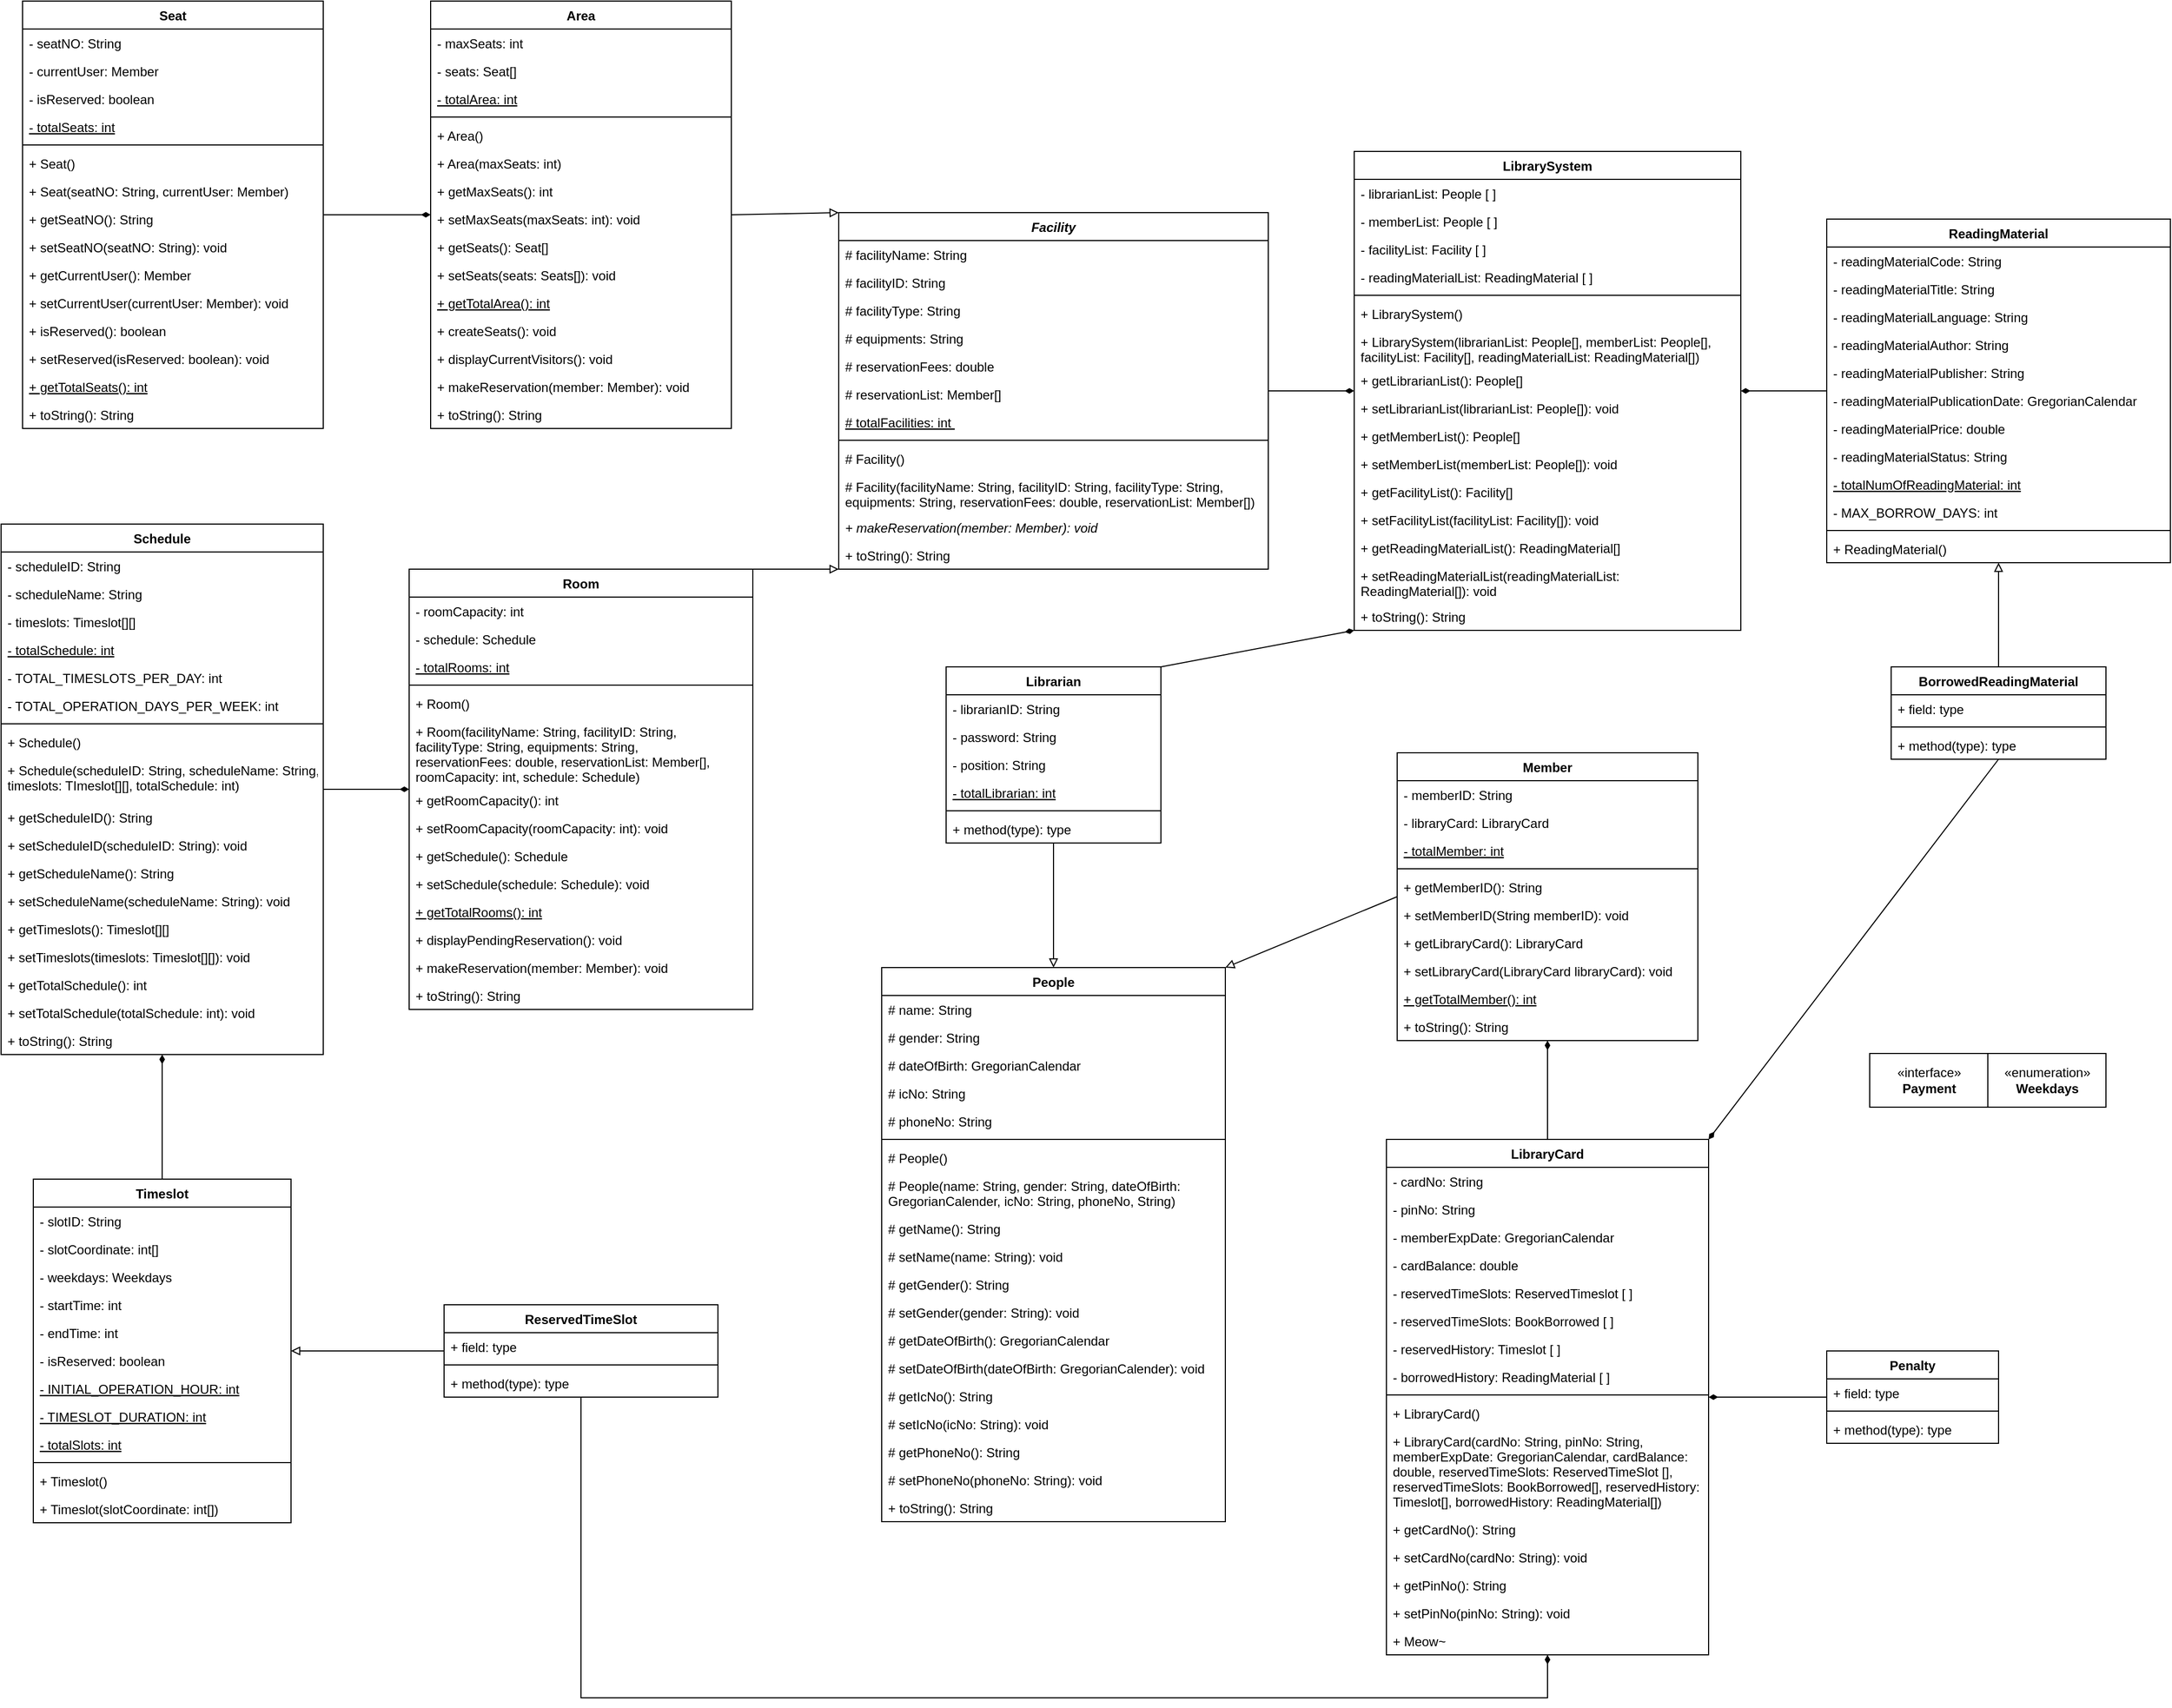 <mxfile>
    <diagram id="t1RMNpE7sBDYEoGGCQ6b" name="Page-1">
        <mxGraphModel dx="1584" dy="1537" grid="1" gridSize="10" guides="1" tooltips="1" connect="1" arrows="1" fold="1" page="1" pageScale="1" pageWidth="850" pageHeight="1100" math="0" shadow="0">
            <root>
                <mxCell id="0"/>
                <mxCell id="1" parent="0"/>
                <mxCell id="2" style="edgeStyle=none;rounded=0;orthogonalLoop=1;jettySize=auto;html=1;endArrow=block;endFill=0;exitX=1;exitY=0;exitDx=0;exitDy=0;entryX=0;entryY=1;entryDx=0;entryDy=0;" parent="1" source="3" target="35" edge="1">
                    <mxGeometry relative="1" as="geometry">
                        <mxPoint x="220" y="260" as="targetPoint"/>
                    </mxGeometry>
                </mxCell>
                <mxCell id="3" value="Room" style="swimlane;fontStyle=1;align=center;verticalAlign=top;childLayout=stackLayout;horizontal=1;startSize=26;horizontalStack=0;resizeParent=1;resizeParentMax=0;resizeLast=0;collapsible=1;marginBottom=0;" parent="1" vertex="1">
                    <mxGeometry x="-440" y="189" width="320" height="410" as="geometry">
                        <mxRectangle x="-440" y="189" width="70" height="26" as="alternateBounds"/>
                    </mxGeometry>
                </mxCell>
                <mxCell id="4" value="- roomCapacity: int" style="text;strokeColor=none;fillColor=none;align=left;verticalAlign=top;spacingLeft=4;spacingRight=4;overflow=hidden;rotatable=0;points=[[0,0.5],[1,0.5]];portConstraint=eastwest;" parent="3" vertex="1">
                    <mxGeometry y="26" width="320" height="26" as="geometry"/>
                </mxCell>
                <mxCell id="5" value="- schedule: Schedule" style="text;strokeColor=none;fillColor=none;align=left;verticalAlign=top;spacingLeft=4;spacingRight=4;overflow=hidden;rotatable=0;points=[[0,0.5],[1,0.5]];portConstraint=eastwest;" parent="3" vertex="1">
                    <mxGeometry y="52" width="320" height="26" as="geometry"/>
                </mxCell>
                <mxCell id="6" value="- totalRooms: int " style="text;strokeColor=none;fillColor=none;align=left;verticalAlign=top;spacingLeft=4;spacingRight=4;overflow=hidden;rotatable=0;points=[[0,0.5],[1,0.5]];portConstraint=eastwest;fontStyle=4" parent="3" vertex="1">
                    <mxGeometry y="78" width="320" height="26" as="geometry"/>
                </mxCell>
                <mxCell id="7" value="" style="line;strokeWidth=1;fillColor=none;align=left;verticalAlign=middle;spacingTop=-1;spacingLeft=3;spacingRight=3;rotatable=0;labelPosition=right;points=[];portConstraint=eastwest;" parent="3" vertex="1">
                    <mxGeometry y="104" width="320" height="8" as="geometry"/>
                </mxCell>
                <mxCell id="8" value="+ Room()" style="text;strokeColor=none;fillColor=none;align=left;verticalAlign=top;spacingLeft=4;spacingRight=4;overflow=hidden;rotatable=0;points=[[0,0.5],[1,0.5]];portConstraint=eastwest;" parent="3" vertex="1">
                    <mxGeometry y="112" width="320" height="26" as="geometry"/>
                </mxCell>
                <mxCell id="9" value="+ Room(facilityName: String, facilityID: String,&#10;facilityType: String, equipments: String,&#10;reservationFees: double, reservationList: Member[],&#10;roomCapacity: int, schedule: Schedule)" style="text;strokeColor=none;fillColor=none;align=left;verticalAlign=top;spacingLeft=4;spacingRight=4;overflow=hidden;rotatable=0;points=[[0,0.5],[1,0.5]];portConstraint=eastwest;" parent="3" vertex="1">
                    <mxGeometry y="138" width="320" height="64" as="geometry"/>
                </mxCell>
                <mxCell id="10" value="+ getRoomCapacity(): int" style="text;strokeColor=none;fillColor=none;align=left;verticalAlign=top;spacingLeft=4;spacingRight=4;overflow=hidden;rotatable=0;points=[[0,0.5],[1,0.5]];portConstraint=eastwest;" parent="3" vertex="1">
                    <mxGeometry y="202" width="320" height="26" as="geometry"/>
                </mxCell>
                <mxCell id="11" value="+ setRoomCapacity(roomCapacity: int): void" style="text;strokeColor=none;fillColor=none;align=left;verticalAlign=top;spacingLeft=4;spacingRight=4;overflow=hidden;rotatable=0;points=[[0,0.5],[1,0.5]];portConstraint=eastwest;" parent="3" vertex="1">
                    <mxGeometry y="228" width="320" height="26" as="geometry"/>
                </mxCell>
                <mxCell id="12" value="+ getSchedule(): Schedule" style="text;strokeColor=none;fillColor=none;align=left;verticalAlign=top;spacingLeft=4;spacingRight=4;overflow=hidden;rotatable=0;points=[[0,0.5],[1,0.5]];portConstraint=eastwest;" parent="3" vertex="1">
                    <mxGeometry y="254" width="320" height="26" as="geometry"/>
                </mxCell>
                <mxCell id="13" value="+ setSchedule(schedule: Schedule): void" style="text;strokeColor=none;fillColor=none;align=left;verticalAlign=top;spacingLeft=4;spacingRight=4;overflow=hidden;rotatable=0;points=[[0,0.5],[1,0.5]];portConstraint=eastwest;" parent="3" vertex="1">
                    <mxGeometry y="280" width="320" height="26" as="geometry"/>
                </mxCell>
                <mxCell id="14" value="+ getTotalRooms(): int" style="text;strokeColor=none;fillColor=none;align=left;verticalAlign=top;spacingLeft=4;spacingRight=4;overflow=hidden;rotatable=0;points=[[0,0.5],[1,0.5]];portConstraint=eastwest;fontStyle=4" parent="3" vertex="1">
                    <mxGeometry y="306" width="320" height="26" as="geometry"/>
                </mxCell>
                <mxCell id="15" value="+ displayPendingReservation(): void" style="text;strokeColor=none;fillColor=none;align=left;verticalAlign=top;spacingLeft=4;spacingRight=4;overflow=hidden;rotatable=0;points=[[0,0.5],[1,0.5]];portConstraint=eastwest;fontStyle=0" parent="3" vertex="1">
                    <mxGeometry y="332" width="320" height="26" as="geometry"/>
                </mxCell>
                <mxCell id="16" value="+ makeReservation(member: Member): void" style="text;strokeColor=none;fillColor=none;align=left;verticalAlign=top;spacingLeft=4;spacingRight=4;overflow=hidden;rotatable=0;points=[[0,0.5],[1,0.5]];portConstraint=eastwest;fontStyle=0" parent="3" vertex="1">
                    <mxGeometry y="358" width="320" height="26" as="geometry"/>
                </mxCell>
                <mxCell id="17" value="+ toString(): String" style="text;strokeColor=none;fillColor=none;align=left;verticalAlign=top;spacingLeft=4;spacingRight=4;overflow=hidden;rotatable=0;points=[[0,0.5],[1,0.5]];portConstraint=eastwest;" parent="3" vertex="1">
                    <mxGeometry y="384" width="320" height="26" as="geometry"/>
                </mxCell>
                <mxCell id="18" style="edgeStyle=none;rounded=0;orthogonalLoop=1;jettySize=auto;html=1;entryX=0;entryY=0;entryDx=0;entryDy=0;endArrow=block;endFill=0;exitX=1;exitY=0.5;exitDx=0;exitDy=0;" parent="1" source="19" target="35" edge="1">
                    <mxGeometry relative="1" as="geometry">
                        <mxPoint x="-290" y="-304" as="sourcePoint"/>
                    </mxGeometry>
                </mxCell>
                <mxCell id="19" value="Area" style="swimlane;fontStyle=1;align=center;verticalAlign=top;childLayout=stackLayout;horizontal=1;startSize=26;horizontalStack=0;resizeParent=1;resizeParentMax=0;resizeLast=0;collapsible=1;marginBottom=0;" parent="1" vertex="1">
                    <mxGeometry x="-420" y="-340" width="280" height="398" as="geometry">
                        <mxRectangle x="-400" y="-330" width="60" height="26" as="alternateBounds"/>
                    </mxGeometry>
                </mxCell>
                <mxCell id="20" value="- maxSeats: int" style="text;strokeColor=none;fillColor=none;align=left;verticalAlign=top;spacingLeft=4;spacingRight=4;overflow=hidden;rotatable=0;points=[[0,0.5],[1,0.5]];portConstraint=eastwest;" parent="19" vertex="1">
                    <mxGeometry y="26" width="280" height="26" as="geometry"/>
                </mxCell>
                <mxCell id="21" value="- seats: Seat[]" style="text;strokeColor=none;fillColor=none;align=left;verticalAlign=top;spacingLeft=4;spacingRight=4;overflow=hidden;rotatable=0;points=[[0,0.5],[1,0.5]];portConstraint=eastwest;" parent="19" vertex="1">
                    <mxGeometry y="52" width="280" height="26" as="geometry"/>
                </mxCell>
                <mxCell id="22" value="- totalArea: int" style="text;strokeColor=none;fillColor=none;align=left;verticalAlign=top;spacingLeft=4;spacingRight=4;overflow=hidden;rotatable=0;points=[[0,0.5],[1,0.5]];portConstraint=eastwest;fontStyle=4" parent="19" vertex="1">
                    <mxGeometry y="78" width="280" height="26" as="geometry"/>
                </mxCell>
                <mxCell id="23" value="" style="line;strokeWidth=1;fillColor=none;align=left;verticalAlign=middle;spacingTop=-1;spacingLeft=3;spacingRight=3;rotatable=0;labelPosition=right;points=[];portConstraint=eastwest;" parent="19" vertex="1">
                    <mxGeometry y="104" width="280" height="8" as="geometry"/>
                </mxCell>
                <mxCell id="24" value="+ Area()" style="text;strokeColor=none;fillColor=none;align=left;verticalAlign=top;spacingLeft=4;spacingRight=4;overflow=hidden;rotatable=0;points=[[0,0.5],[1,0.5]];portConstraint=eastwest;" parent="19" vertex="1">
                    <mxGeometry y="112" width="280" height="26" as="geometry"/>
                </mxCell>
                <mxCell id="25" value="+ Area(maxSeats: int)" style="text;strokeColor=none;fillColor=none;align=left;verticalAlign=top;spacingLeft=4;spacingRight=4;overflow=hidden;rotatable=0;points=[[0,0.5],[1,0.5]];portConstraint=eastwest;" parent="19" vertex="1">
                    <mxGeometry y="138" width="280" height="26" as="geometry"/>
                </mxCell>
                <mxCell id="26" value="+ getMaxSeats(): int" style="text;strokeColor=none;fillColor=none;align=left;verticalAlign=top;spacingLeft=4;spacingRight=4;overflow=hidden;rotatable=0;points=[[0,0.5],[1,0.5]];portConstraint=eastwest;" parent="19" vertex="1">
                    <mxGeometry y="164" width="280" height="26" as="geometry"/>
                </mxCell>
                <mxCell id="27" value="+ setMaxSeats(maxSeats: int): void" style="text;strokeColor=none;fillColor=none;align=left;verticalAlign=top;spacingLeft=4;spacingRight=4;overflow=hidden;rotatable=0;points=[[0,0.5],[1,0.5]];portConstraint=eastwest;" parent="19" vertex="1">
                    <mxGeometry y="190" width="280" height="26" as="geometry"/>
                </mxCell>
                <mxCell id="28" value="+ getSeats(): Seat[]" style="text;strokeColor=none;fillColor=none;align=left;verticalAlign=top;spacingLeft=4;spacingRight=4;overflow=hidden;rotatable=0;points=[[0,0.5],[1,0.5]];portConstraint=eastwest;" parent="19" vertex="1">
                    <mxGeometry y="216" width="280" height="26" as="geometry"/>
                </mxCell>
                <mxCell id="29" value="+ setSeats(seats: Seats[]): void" style="text;strokeColor=none;fillColor=none;align=left;verticalAlign=top;spacingLeft=4;spacingRight=4;overflow=hidden;rotatable=0;points=[[0,0.5],[1,0.5]];portConstraint=eastwest;" parent="19" vertex="1">
                    <mxGeometry y="242" width="280" height="26" as="geometry"/>
                </mxCell>
                <mxCell id="30" value="+ getTotalArea(): int" style="text;strokeColor=none;fillColor=none;align=left;verticalAlign=top;spacingLeft=4;spacingRight=4;overflow=hidden;rotatable=0;points=[[0,0.5],[1,0.5]];portConstraint=eastwest;fontStyle=4" parent="19" vertex="1">
                    <mxGeometry y="268" width="280" height="26" as="geometry"/>
                </mxCell>
                <mxCell id="31" value="+ createSeats(): void" style="text;strokeColor=none;fillColor=none;align=left;verticalAlign=top;spacingLeft=4;spacingRight=4;overflow=hidden;rotatable=0;points=[[0,0.5],[1,0.5]];portConstraint=eastwest;" parent="19" vertex="1">
                    <mxGeometry y="294" width="280" height="26" as="geometry"/>
                </mxCell>
                <mxCell id="32" value="+ displayCurrentVisitors(): void" style="text;strokeColor=none;fillColor=none;align=left;verticalAlign=top;spacingLeft=4;spacingRight=4;overflow=hidden;rotatable=0;points=[[0,0.5],[1,0.5]];portConstraint=eastwest;" parent="19" vertex="1">
                    <mxGeometry y="320" width="280" height="26" as="geometry"/>
                </mxCell>
                <mxCell id="33" value="+ makeReservation(member: Member): void" style="text;strokeColor=none;fillColor=none;align=left;verticalAlign=top;spacingLeft=4;spacingRight=4;overflow=hidden;rotatable=0;points=[[0,0.5],[1,0.5]];portConstraint=eastwest;fontStyle=0" parent="19" vertex="1">
                    <mxGeometry y="346" width="280" height="26" as="geometry"/>
                </mxCell>
                <mxCell id="34" value="+ toString(): String" style="text;strokeColor=none;fillColor=none;align=left;verticalAlign=top;spacingLeft=4;spacingRight=4;overflow=hidden;rotatable=0;points=[[0,0.5],[1,0.5]];portConstraint=eastwest;" parent="19" vertex="1">
                    <mxGeometry y="372" width="280" height="26" as="geometry"/>
                </mxCell>
                <mxCell id="35" value="Facility" style="swimlane;fontStyle=3;align=center;verticalAlign=top;childLayout=stackLayout;horizontal=1;startSize=26;horizontalStack=0;resizeParent=1;resizeParentMax=0;resizeLast=0;collapsible=1;marginBottom=0;" parent="1" vertex="1">
                    <mxGeometry x="-40" y="-143" width="400" height="332" as="geometry">
                        <mxRectangle x="-40" y="-143" width="70" height="26" as="alternateBounds"/>
                    </mxGeometry>
                </mxCell>
                <mxCell id="36" value="# facilityName: String" style="text;strokeColor=none;fillColor=none;align=left;verticalAlign=top;spacingLeft=4;spacingRight=4;overflow=hidden;rotatable=0;points=[[0,0.5],[1,0.5]];portConstraint=eastwest;" parent="35" vertex="1">
                    <mxGeometry y="26" width="400" height="26" as="geometry"/>
                </mxCell>
                <mxCell id="37" value="# facilityID: String" style="text;strokeColor=none;fillColor=none;align=left;verticalAlign=top;spacingLeft=4;spacingRight=4;overflow=hidden;rotatable=0;points=[[0,0.5],[1,0.5]];portConstraint=eastwest;" parent="35" vertex="1">
                    <mxGeometry y="52" width="400" height="26" as="geometry"/>
                </mxCell>
                <mxCell id="38" value="# facilityType: String" style="text;strokeColor=none;fillColor=none;align=left;verticalAlign=top;spacingLeft=4;spacingRight=4;overflow=hidden;rotatable=0;points=[[0,0.5],[1,0.5]];portConstraint=eastwest;" parent="35" vertex="1">
                    <mxGeometry y="78" width="400" height="26" as="geometry"/>
                </mxCell>
                <mxCell id="39" value="# equipments: String" style="text;strokeColor=none;fillColor=none;align=left;verticalAlign=top;spacingLeft=4;spacingRight=4;overflow=hidden;rotatable=0;points=[[0,0.5],[1,0.5]];portConstraint=eastwest;" parent="35" vertex="1">
                    <mxGeometry y="104" width="400" height="26" as="geometry"/>
                </mxCell>
                <mxCell id="40" value="# reservationFees: double" style="text;strokeColor=none;fillColor=none;align=left;verticalAlign=top;spacingLeft=4;spacingRight=4;overflow=hidden;rotatable=0;points=[[0,0.5],[1,0.5]];portConstraint=eastwest;" parent="35" vertex="1">
                    <mxGeometry y="130" width="400" height="26" as="geometry"/>
                </mxCell>
                <mxCell id="41" value="# reservationList: Member[]" style="text;strokeColor=none;fillColor=none;align=left;verticalAlign=top;spacingLeft=4;spacingRight=4;overflow=hidden;rotatable=0;points=[[0,0.5],[1,0.5]];portConstraint=eastwest;" parent="35" vertex="1">
                    <mxGeometry y="156" width="400" height="26" as="geometry"/>
                </mxCell>
                <mxCell id="42" value="# totalFacilities: int " style="text;strokeColor=none;fillColor=none;align=left;verticalAlign=top;spacingLeft=4;spacingRight=4;overflow=hidden;rotatable=0;points=[[0,0.5],[1,0.5]];portConstraint=eastwest;fontStyle=4" parent="35" vertex="1">
                    <mxGeometry y="182" width="400" height="26" as="geometry"/>
                </mxCell>
                <mxCell id="43" value="" style="line;strokeWidth=1;fillColor=none;align=left;verticalAlign=middle;spacingTop=-1;spacingLeft=3;spacingRight=3;rotatable=0;labelPosition=right;points=[];portConstraint=eastwest;" parent="35" vertex="1">
                    <mxGeometry y="208" width="400" height="8" as="geometry"/>
                </mxCell>
                <mxCell id="44" value="# Facility()" style="text;strokeColor=none;fillColor=none;align=left;verticalAlign=top;spacingLeft=4;spacingRight=4;overflow=hidden;rotatable=0;points=[[0,0.5],[1,0.5]];portConstraint=eastwest;" parent="35" vertex="1">
                    <mxGeometry y="216" width="400" height="26" as="geometry"/>
                </mxCell>
                <mxCell id="45" value="# Facility(facilityName: String, facilityID: String, facilityType: String,&#10;equipments: String, reservationFees: double, reservationList: Member[])" style="text;strokeColor=none;fillColor=none;align=left;verticalAlign=top;spacingLeft=4;spacingRight=4;overflow=hidden;rotatable=0;points=[[0,0.5],[1,0.5]];portConstraint=eastwest;" parent="35" vertex="1">
                    <mxGeometry y="242" width="400" height="38" as="geometry"/>
                </mxCell>
                <mxCell id="46" value="+ makeReservation(member: Member): void" style="text;strokeColor=none;fillColor=none;align=left;verticalAlign=top;spacingLeft=4;spacingRight=4;overflow=hidden;rotatable=0;points=[[0,0.5],[1,0.5]];portConstraint=eastwest;fontStyle=2" parent="35" vertex="1">
                    <mxGeometry y="280" width="400" height="26" as="geometry"/>
                </mxCell>
                <mxCell id="47" value="+ toString(): String" style="text;strokeColor=none;fillColor=none;align=left;verticalAlign=top;spacingLeft=4;spacingRight=4;overflow=hidden;rotatable=0;points=[[0,0.5],[1,0.5]];portConstraint=eastwest;" parent="35" vertex="1">
                    <mxGeometry y="306" width="400" height="26" as="geometry"/>
                </mxCell>
                <mxCell id="48" value="LibrarySystem" style="swimlane;fontStyle=1;align=center;verticalAlign=top;childLayout=stackLayout;horizontal=1;startSize=26;horizontalStack=0;resizeParent=1;resizeParentMax=0;resizeLast=0;collapsible=1;marginBottom=0;" parent="1" vertex="1">
                    <mxGeometry x="440" y="-200" width="360" height="446" as="geometry">
                        <mxRectangle x="440" y="-200" width="120" height="26" as="alternateBounds"/>
                    </mxGeometry>
                </mxCell>
                <mxCell id="49" value="- librarianList: People [ ]" style="text;strokeColor=none;fillColor=none;align=left;verticalAlign=top;spacingLeft=4;spacingRight=4;overflow=hidden;rotatable=0;points=[[0,0.5],[1,0.5]];portConstraint=eastwest;" parent="48" vertex="1">
                    <mxGeometry y="26" width="360" height="26" as="geometry"/>
                </mxCell>
                <mxCell id="50" value="- memberList: People [ ]" style="text;strokeColor=none;fillColor=none;align=left;verticalAlign=top;spacingLeft=4;spacingRight=4;overflow=hidden;rotatable=0;points=[[0,0.5],[1,0.5]];portConstraint=eastwest;" parent="48" vertex="1">
                    <mxGeometry y="52" width="360" height="26" as="geometry"/>
                </mxCell>
                <mxCell id="51" value="- facilityList: Facility [ ]" style="text;strokeColor=none;fillColor=none;align=left;verticalAlign=top;spacingLeft=4;spacingRight=4;overflow=hidden;rotatable=0;points=[[0,0.5],[1,0.5]];portConstraint=eastwest;" parent="48" vertex="1">
                    <mxGeometry y="78" width="360" height="26" as="geometry"/>
                </mxCell>
                <mxCell id="52" value="- readingMaterialList: ReadingMaterial [ ]" style="text;strokeColor=none;fillColor=none;align=left;verticalAlign=top;spacingLeft=4;spacingRight=4;overflow=hidden;rotatable=0;points=[[0,0.5],[1,0.5]];portConstraint=eastwest;" parent="48" vertex="1">
                    <mxGeometry y="104" width="360" height="26" as="geometry"/>
                </mxCell>
                <mxCell id="53" value="" style="line;strokeWidth=1;fillColor=none;align=left;verticalAlign=middle;spacingTop=-1;spacingLeft=3;spacingRight=3;rotatable=0;labelPosition=right;points=[];portConstraint=eastwest;" parent="48" vertex="1">
                    <mxGeometry y="130" width="360" height="8" as="geometry"/>
                </mxCell>
                <mxCell id="54" value="+ LibrarySystem()" style="text;strokeColor=none;fillColor=none;align=left;verticalAlign=top;spacingLeft=4;spacingRight=4;overflow=hidden;rotatable=0;points=[[0,0.5],[1,0.5]];portConstraint=eastwest;" parent="48" vertex="1">
                    <mxGeometry y="138" width="360" height="26" as="geometry"/>
                </mxCell>
                <mxCell id="55" value="+ LibrarySystem(librarianList: People[], memberList: People[],&#10;facilityList: Facility[], readingMaterialList: ReadingMaterial[])" style="text;strokeColor=none;fillColor=none;align=left;verticalAlign=top;spacingLeft=4;spacingRight=4;overflow=hidden;rotatable=0;points=[[0,0.5],[1,0.5]];portConstraint=eastwest;" parent="48" vertex="1">
                    <mxGeometry y="164" width="360" height="36" as="geometry"/>
                </mxCell>
                <mxCell id="56" value="+ getLibrarianList(): People[]" style="text;strokeColor=none;fillColor=none;align=left;verticalAlign=top;spacingLeft=4;spacingRight=4;overflow=hidden;rotatable=0;points=[[0,0.5],[1,0.5]];portConstraint=eastwest;" parent="48" vertex="1">
                    <mxGeometry y="200" width="360" height="26" as="geometry"/>
                </mxCell>
                <mxCell id="57" value="+ setLibrarianList(librarianList: People[]): void" style="text;strokeColor=none;fillColor=none;align=left;verticalAlign=top;spacingLeft=4;spacingRight=4;overflow=hidden;rotatable=0;points=[[0,0.5],[1,0.5]];portConstraint=eastwest;" parent="48" vertex="1">
                    <mxGeometry y="226" width="360" height="26" as="geometry"/>
                </mxCell>
                <mxCell id="58" value="+ getMemberList(): People[]" style="text;strokeColor=none;fillColor=none;align=left;verticalAlign=top;spacingLeft=4;spacingRight=4;overflow=hidden;rotatable=0;points=[[0,0.5],[1,0.5]];portConstraint=eastwest;" parent="48" vertex="1">
                    <mxGeometry y="252" width="360" height="26" as="geometry"/>
                </mxCell>
                <mxCell id="59" value="+ setMemberList(memberList: People[]): void" style="text;strokeColor=none;fillColor=none;align=left;verticalAlign=top;spacingLeft=4;spacingRight=4;overflow=hidden;rotatable=0;points=[[0,0.5],[1,0.5]];portConstraint=eastwest;" parent="48" vertex="1">
                    <mxGeometry y="278" width="360" height="26" as="geometry"/>
                </mxCell>
                <mxCell id="60" value="+ getFacilityList(): Facility[]" style="text;strokeColor=none;fillColor=none;align=left;verticalAlign=top;spacingLeft=4;spacingRight=4;overflow=hidden;rotatable=0;points=[[0,0.5],[1,0.5]];portConstraint=eastwest;" parent="48" vertex="1">
                    <mxGeometry y="304" width="360" height="26" as="geometry"/>
                </mxCell>
                <mxCell id="61" value="+ setFacilityList(facilityList: Facility[]): void" style="text;strokeColor=none;fillColor=none;align=left;verticalAlign=top;spacingLeft=4;spacingRight=4;overflow=hidden;rotatable=0;points=[[0,0.5],[1,0.5]];portConstraint=eastwest;" parent="48" vertex="1">
                    <mxGeometry y="330" width="360" height="26" as="geometry"/>
                </mxCell>
                <mxCell id="62" value="+ getReadingMaterialList(): ReadingMaterial[]" style="text;strokeColor=none;fillColor=none;align=left;verticalAlign=top;spacingLeft=4;spacingRight=4;overflow=hidden;rotatable=0;points=[[0,0.5],[1,0.5]];portConstraint=eastwest;" parent="48" vertex="1">
                    <mxGeometry y="356" width="360" height="26" as="geometry"/>
                </mxCell>
                <mxCell id="63" value="+ setReadingMaterialList(readingMaterialList: &#10;ReadingMaterial[]): void" style="text;strokeColor=none;fillColor=none;align=left;verticalAlign=top;spacingLeft=4;spacingRight=4;overflow=hidden;rotatable=0;points=[[0,0.5],[1,0.5]];portConstraint=eastwest;" parent="48" vertex="1">
                    <mxGeometry y="382" width="360" height="38" as="geometry"/>
                </mxCell>
                <mxCell id="64" value="+ toString(): String" style="text;strokeColor=none;fillColor=none;align=left;verticalAlign=top;spacingLeft=4;spacingRight=4;overflow=hidden;rotatable=0;points=[[0,0.5],[1,0.5]];portConstraint=eastwest;" parent="48" vertex="1">
                    <mxGeometry y="420" width="360" height="26" as="geometry"/>
                </mxCell>
                <mxCell id="65" style="edgeStyle=none;rounded=0;orthogonalLoop=1;jettySize=auto;html=1;startArrow=none;startFill=0;endArrow=diamondThin;endFill=1;exitX=1;exitY=0;exitDx=0;exitDy=0;entryX=0;entryY=1;entryDx=0;entryDy=0;" parent="1" source="86" target="48" edge="1">
                    <mxGeometry relative="1" as="geometry">
                        <mxPoint x="620" y="280" as="sourcePoint"/>
                        <mxPoint x="430" y="270" as="targetPoint"/>
                    </mxGeometry>
                </mxCell>
                <mxCell id="86" value="Librarian" style="swimlane;fontStyle=1;align=center;verticalAlign=top;childLayout=stackLayout;horizontal=1;startSize=26;horizontalStack=0;resizeParent=1;resizeParentMax=0;resizeLast=0;collapsible=1;marginBottom=0;" parent="1" vertex="1">
                    <mxGeometry x="60" y="280" width="200" height="164" as="geometry">
                        <mxRectangle x="510" y="280" width="80" height="26" as="alternateBounds"/>
                    </mxGeometry>
                </mxCell>
                <mxCell id="87" value="- librarianID: String" style="text;strokeColor=none;fillColor=none;align=left;verticalAlign=top;spacingLeft=4;spacingRight=4;overflow=hidden;rotatable=0;points=[[0,0.5],[1,0.5]];portConstraint=eastwest;" parent="86" vertex="1">
                    <mxGeometry y="26" width="200" height="26" as="geometry"/>
                </mxCell>
                <mxCell id="88" value="- password: String" style="text;strokeColor=none;fillColor=none;align=left;verticalAlign=top;spacingLeft=4;spacingRight=4;overflow=hidden;rotatable=0;points=[[0,0.5],[1,0.5]];portConstraint=eastwest;" parent="86" vertex="1">
                    <mxGeometry y="52" width="200" height="26" as="geometry"/>
                </mxCell>
                <mxCell id="89" value="- position: String" style="text;strokeColor=none;fillColor=none;align=left;verticalAlign=top;spacingLeft=4;spacingRight=4;overflow=hidden;rotatable=0;points=[[0,0.5],[1,0.5]];portConstraint=eastwest;" parent="86" vertex="1">
                    <mxGeometry y="78" width="200" height="26" as="geometry"/>
                </mxCell>
                <mxCell id="90" value="- totalLibrarian: int" style="text;strokeColor=none;fillColor=none;align=left;verticalAlign=top;spacingLeft=4;spacingRight=4;overflow=hidden;rotatable=0;points=[[0,0.5],[1,0.5]];portConstraint=eastwest;fontStyle=4" parent="86" vertex="1">
                    <mxGeometry y="104" width="200" height="26" as="geometry"/>
                </mxCell>
                <mxCell id="91" value="" style="line;strokeWidth=1;fillColor=none;align=left;verticalAlign=middle;spacingTop=-1;spacingLeft=3;spacingRight=3;rotatable=0;labelPosition=right;points=[];portConstraint=eastwest;" parent="86" vertex="1">
                    <mxGeometry y="130" width="200" height="8" as="geometry"/>
                </mxCell>
                <mxCell id="92" value="+ method(type): type" style="text;strokeColor=none;fillColor=none;align=left;verticalAlign=top;spacingLeft=4;spacingRight=4;overflow=hidden;rotatable=0;points=[[0,0.5],[1,0.5]];portConstraint=eastwest;" parent="86" vertex="1">
                    <mxGeometry y="138" width="200" height="26" as="geometry"/>
                </mxCell>
                <mxCell id="100" style="rounded=0;orthogonalLoop=1;jettySize=auto;html=1;exitX=0.5;exitY=0;exitDx=0;exitDy=0;endArrow=diamondThin;endFill=1;entryX=0.5;entryY=1;entryDx=0;entryDy=0;" parent="1" source="101" target="228" edge="1">
                    <mxGeometry relative="1" as="geometry">
                        <mxPoint x="1389" y="570" as="targetPoint"/>
                        <mxPoint x="840" y="319" as="sourcePoint"/>
                    </mxGeometry>
                </mxCell>
                <mxCell id="101" value="LibraryCard" style="swimlane;fontStyle=1;align=center;verticalAlign=top;childLayout=stackLayout;horizontal=1;startSize=26;horizontalStack=0;resizeParent=1;resizeParentMax=0;resizeLast=0;collapsible=1;marginBottom=0;" parent="1" vertex="1">
                    <mxGeometry x="470" y="720" width="300" height="480" as="geometry">
                        <mxRectangle x="470" y="720" width="100" height="26" as="alternateBounds"/>
                    </mxGeometry>
                </mxCell>
                <mxCell id="102" value="- cardNo: String" style="text;strokeColor=none;fillColor=none;align=left;verticalAlign=top;spacingLeft=4;spacingRight=4;overflow=hidden;rotatable=0;points=[[0,0.5],[1,0.5]];portConstraint=eastwest;" parent="101" vertex="1">
                    <mxGeometry y="26" width="300" height="26" as="geometry"/>
                </mxCell>
                <mxCell id="103" value="- pinNo: String" style="text;strokeColor=none;fillColor=none;align=left;verticalAlign=top;spacingLeft=4;spacingRight=4;overflow=hidden;rotatable=0;points=[[0,0.5],[1,0.5]];portConstraint=eastwest;" parent="101" vertex="1">
                    <mxGeometry y="52" width="300" height="26" as="geometry"/>
                </mxCell>
                <mxCell id="104" value="- memberExpDate: GregorianCalendar" style="text;strokeColor=none;fillColor=none;align=left;verticalAlign=top;spacingLeft=4;spacingRight=4;overflow=hidden;rotatable=0;points=[[0,0.5],[1,0.5]];portConstraint=eastwest;" parent="101" vertex="1">
                    <mxGeometry y="78" width="300" height="26" as="geometry"/>
                </mxCell>
                <mxCell id="105" value="- cardBalance: double" style="text;strokeColor=none;fillColor=none;align=left;verticalAlign=top;spacingLeft=4;spacingRight=4;overflow=hidden;rotatable=0;points=[[0,0.5],[1,0.5]];portConstraint=eastwest;" parent="101" vertex="1">
                    <mxGeometry y="104" width="300" height="26" as="geometry"/>
                </mxCell>
                <mxCell id="106" value="- reservedTimeSlots: ReservedTimeslot [ ]" style="text;strokeColor=none;fillColor=none;align=left;verticalAlign=top;spacingLeft=4;spacingRight=4;overflow=hidden;rotatable=0;points=[[0,0.5],[1,0.5]];portConstraint=eastwest;" parent="101" vertex="1">
                    <mxGeometry y="130" width="300" height="26" as="geometry"/>
                </mxCell>
                <mxCell id="107" value="- reservedTimeSlots: BookBorrowed [ ]" style="text;strokeColor=none;fillColor=none;align=left;verticalAlign=top;spacingLeft=4;spacingRight=4;overflow=hidden;rotatable=0;points=[[0,0.5],[1,0.5]];portConstraint=eastwest;" parent="101" vertex="1">
                    <mxGeometry y="156" width="300" height="26" as="geometry"/>
                </mxCell>
                <mxCell id="108" value="- reservedHistory: Timeslot [ ]" style="text;strokeColor=none;fillColor=none;align=left;verticalAlign=top;spacingLeft=4;spacingRight=4;overflow=hidden;rotatable=0;points=[[0,0.5],[1,0.5]];portConstraint=eastwest;" parent="101" vertex="1">
                    <mxGeometry y="182" width="300" height="26" as="geometry"/>
                </mxCell>
                <mxCell id="109" value="- borrowedHistory: ReadingMaterial [ ]" style="text;strokeColor=none;fillColor=none;align=left;verticalAlign=top;spacingLeft=4;spacingRight=4;overflow=hidden;rotatable=0;points=[[0,0.5],[1,0.5]];portConstraint=eastwest;" parent="101" vertex="1">
                    <mxGeometry y="208" width="300" height="26" as="geometry"/>
                </mxCell>
                <mxCell id="110" value="" style="line;strokeWidth=1;fillColor=none;align=left;verticalAlign=middle;spacingTop=-1;spacingLeft=3;spacingRight=3;rotatable=0;labelPosition=right;points=[];portConstraint=eastwest;" parent="101" vertex="1">
                    <mxGeometry y="234" width="300" height="8" as="geometry"/>
                </mxCell>
                <mxCell id="111" value="+ LibraryCard()" style="text;strokeColor=none;fillColor=none;align=left;verticalAlign=top;spacingLeft=4;spacingRight=4;overflow=hidden;rotatable=0;points=[[0,0.5],[1,0.5]];portConstraint=eastwest;" parent="101" vertex="1">
                    <mxGeometry y="242" width="300" height="26" as="geometry"/>
                </mxCell>
                <mxCell id="112" value="+ LibraryCard(cardNo: String, pinNo: String,&#10;memberExpDate: GregorianCalendar, cardBalance:&#10;double, reservedTimeSlots: ReservedTimeSlot [], &#10;reservedTimeSlots: BookBorrowed[], reservedHistory:&#10;Timeslot[], borrowedHistory: ReadingMaterial[])" style="text;strokeColor=none;fillColor=none;align=left;verticalAlign=top;spacingLeft=4;spacingRight=4;overflow=hidden;rotatable=0;points=[[0,0.5],[1,0.5]];portConstraint=eastwest;" parent="101" vertex="1">
                    <mxGeometry y="268" width="300" height="82" as="geometry"/>
                </mxCell>
                <mxCell id="113" value="+ getCardNo(): String" style="text;strokeColor=none;fillColor=none;align=left;verticalAlign=top;spacingLeft=4;spacingRight=4;overflow=hidden;rotatable=0;points=[[0,0.5],[1,0.5]];portConstraint=eastwest;" parent="101" vertex="1">
                    <mxGeometry y="350" width="300" height="26" as="geometry"/>
                </mxCell>
                <mxCell id="114" value="+ setCardNo(cardNo: String): void" style="text;strokeColor=none;fillColor=none;align=left;verticalAlign=top;spacingLeft=4;spacingRight=4;overflow=hidden;rotatable=0;points=[[0,0.5],[1,0.5]];portConstraint=eastwest;" parent="101" vertex="1">
                    <mxGeometry y="376" width="300" height="26" as="geometry"/>
                </mxCell>
                <mxCell id="115" value="+ getPinNo(): String" style="text;strokeColor=none;fillColor=none;align=left;verticalAlign=top;spacingLeft=4;spacingRight=4;overflow=hidden;rotatable=0;points=[[0,0.5],[1,0.5]];portConstraint=eastwest;" parent="101" vertex="1">
                    <mxGeometry y="402" width="300" height="26" as="geometry"/>
                </mxCell>
                <mxCell id="116" value="+ setPinNo(pinNo: String): void" style="text;strokeColor=none;fillColor=none;align=left;verticalAlign=top;spacingLeft=4;spacingRight=4;overflow=hidden;rotatable=0;points=[[0,0.5],[1,0.5]];portConstraint=eastwest;" parent="101" vertex="1">
                    <mxGeometry y="428" width="300" height="26" as="geometry"/>
                </mxCell>
                <mxCell id="117" value="+ Meow~" style="text;strokeColor=none;fillColor=none;align=left;verticalAlign=top;spacingLeft=4;spacingRight=4;overflow=hidden;rotatable=0;points=[[0,0.5],[1,0.5]];portConstraint=eastwest;" parent="101" vertex="1">
                    <mxGeometry y="454" width="300" height="26" as="geometry"/>
                </mxCell>
                <mxCell id="118" style="edgeStyle=none;rounded=0;orthogonalLoop=1;jettySize=auto;html=1;endArrow=diamondThin;endFill=1;exitX=1;exitY=0.5;exitDx=0;exitDy=0;entryX=0;entryY=0.5;entryDx=0;entryDy=0;" parent="1" source="119" target="3" edge="1">
                    <mxGeometry relative="1" as="geometry">
                        <mxPoint x="-700" y="190" as="sourcePoint"/>
                        <mxPoint x="-480" y="220" as="targetPoint"/>
                    </mxGeometry>
                </mxCell>
                <mxCell id="119" value="Schedule" style="swimlane;fontStyle=1;align=center;verticalAlign=top;childLayout=stackLayout;horizontal=1;startSize=26;horizontalStack=0;resizeParent=1;resizeParentMax=0;resizeLast=0;collapsible=1;marginBottom=0;" parent="1" vertex="1">
                    <mxGeometry x="-820" y="147" width="300" height="494" as="geometry">
                        <mxRectangle x="-820" y="160" width="90" height="26" as="alternateBounds"/>
                    </mxGeometry>
                </mxCell>
                <mxCell id="120" value="- scheduleID: String" style="text;strokeColor=none;fillColor=none;align=left;verticalAlign=top;spacingLeft=4;spacingRight=4;overflow=hidden;rotatable=0;points=[[0,0.5],[1,0.5]];portConstraint=eastwest;" parent="119" vertex="1">
                    <mxGeometry y="26" width="300" height="26" as="geometry"/>
                </mxCell>
                <mxCell id="121" value="- scheduleName: String" style="text;strokeColor=none;fillColor=none;align=left;verticalAlign=top;spacingLeft=4;spacingRight=4;overflow=hidden;rotatable=0;points=[[0,0.5],[1,0.5]];portConstraint=eastwest;" parent="119" vertex="1">
                    <mxGeometry y="52" width="300" height="26" as="geometry"/>
                </mxCell>
                <mxCell id="122" value="- timeslots: Timeslot[][]" style="text;strokeColor=none;fillColor=none;align=left;verticalAlign=top;spacingLeft=4;spacingRight=4;overflow=hidden;rotatable=0;points=[[0,0.5],[1,0.5]];portConstraint=eastwest;" parent="119" vertex="1">
                    <mxGeometry y="78" width="300" height="26" as="geometry"/>
                </mxCell>
                <mxCell id="123" value="- totalSchedule: int" style="text;strokeColor=none;fillColor=none;align=left;verticalAlign=top;spacingLeft=4;spacingRight=4;overflow=hidden;rotatable=0;points=[[0,0.5],[1,0.5]];portConstraint=eastwest;fontStyle=4" parent="119" vertex="1">
                    <mxGeometry y="104" width="300" height="26" as="geometry"/>
                </mxCell>
                <mxCell id="124" value="- TOTAL_TIMESLOTS_PER_DAY: int" style="text;strokeColor=none;fillColor=none;align=left;verticalAlign=top;spacingLeft=4;spacingRight=4;overflow=hidden;rotatable=0;points=[[0,0.5],[1,0.5]];portConstraint=eastwest;" parent="119" vertex="1">
                    <mxGeometry y="130" width="300" height="26" as="geometry"/>
                </mxCell>
                <mxCell id="125" value="- TOTAL_OPERATION_DAYS_PER_WEEK: int" style="text;strokeColor=none;fillColor=none;align=left;verticalAlign=top;spacingLeft=4;spacingRight=4;overflow=hidden;rotatable=0;points=[[0,0.5],[1,0.5]];portConstraint=eastwest;" parent="119" vertex="1">
                    <mxGeometry y="156" width="300" height="26" as="geometry"/>
                </mxCell>
                <mxCell id="126" value="" style="line;strokeWidth=1;fillColor=none;align=left;verticalAlign=middle;spacingTop=-1;spacingLeft=3;spacingRight=3;rotatable=0;labelPosition=right;points=[];portConstraint=eastwest;" parent="119" vertex="1">
                    <mxGeometry y="182" width="300" height="8" as="geometry"/>
                </mxCell>
                <mxCell id="127" value="+ Schedule()" style="text;strokeColor=none;fillColor=none;align=left;verticalAlign=top;spacingLeft=4;spacingRight=4;overflow=hidden;rotatable=0;points=[[0,0.5],[1,0.5]];portConstraint=eastwest;" parent="119" vertex="1">
                    <mxGeometry y="190" width="300" height="26" as="geometry"/>
                </mxCell>
                <mxCell id="128" value="+ Schedule(scheduleID: String, scheduleName: String,&#10;timeslots: TImeslot[][], totalSchedule: int)" style="text;strokeColor=none;fillColor=none;align=left;verticalAlign=top;spacingLeft=4;spacingRight=4;overflow=hidden;rotatable=0;points=[[0,0.5],[1,0.5]];portConstraint=eastwest;" parent="119" vertex="1">
                    <mxGeometry y="216" width="300" height="44" as="geometry"/>
                </mxCell>
                <mxCell id="129" value="+ getScheduleID(): String" style="text;strokeColor=none;fillColor=none;align=left;verticalAlign=top;spacingLeft=4;spacingRight=4;overflow=hidden;rotatable=0;points=[[0,0.5],[1,0.5]];portConstraint=eastwest;" parent="119" vertex="1">
                    <mxGeometry y="260" width="300" height="26" as="geometry"/>
                </mxCell>
                <mxCell id="130" value="+ setScheduleID(scheduleID: String): void" style="text;strokeColor=none;fillColor=none;align=left;verticalAlign=top;spacingLeft=4;spacingRight=4;overflow=hidden;rotatable=0;points=[[0,0.5],[1,0.5]];portConstraint=eastwest;" parent="119" vertex="1">
                    <mxGeometry y="286" width="300" height="26" as="geometry"/>
                </mxCell>
                <mxCell id="131" value="+ getScheduleName(): String" style="text;strokeColor=none;fillColor=none;align=left;verticalAlign=top;spacingLeft=4;spacingRight=4;overflow=hidden;rotatable=0;points=[[0,0.5],[1,0.5]];portConstraint=eastwest;" parent="119" vertex="1">
                    <mxGeometry y="312" width="300" height="26" as="geometry"/>
                </mxCell>
                <mxCell id="132" value="+ setScheduleName(scheduleName: String): void" style="text;strokeColor=none;fillColor=none;align=left;verticalAlign=top;spacingLeft=4;spacingRight=4;overflow=hidden;rotatable=0;points=[[0,0.5],[1,0.5]];portConstraint=eastwest;" parent="119" vertex="1">
                    <mxGeometry y="338" width="300" height="26" as="geometry"/>
                </mxCell>
                <mxCell id="133" value="+ getTimeslots(): Timeslot[][]" style="text;strokeColor=none;fillColor=none;align=left;verticalAlign=top;spacingLeft=4;spacingRight=4;overflow=hidden;rotatable=0;points=[[0,0.5],[1,0.5]];portConstraint=eastwest;" parent="119" vertex="1">
                    <mxGeometry y="364" width="300" height="26" as="geometry"/>
                </mxCell>
                <mxCell id="134" value="+ setTimeslots(timeslots: Timeslot[][]): void" style="text;strokeColor=none;fillColor=none;align=left;verticalAlign=top;spacingLeft=4;spacingRight=4;overflow=hidden;rotatable=0;points=[[0,0.5],[1,0.5]];portConstraint=eastwest;" parent="119" vertex="1">
                    <mxGeometry y="390" width="300" height="26" as="geometry"/>
                </mxCell>
                <mxCell id="135" value="+ getTotalSchedule(): int" style="text;strokeColor=none;fillColor=none;align=left;verticalAlign=top;spacingLeft=4;spacingRight=4;overflow=hidden;rotatable=0;points=[[0,0.5],[1,0.5]];portConstraint=eastwest;" parent="119" vertex="1">
                    <mxGeometry y="416" width="300" height="26" as="geometry"/>
                </mxCell>
                <mxCell id="136" value="+ setTotalSchedule(totalSchedule: int): void" style="text;strokeColor=none;fillColor=none;align=left;verticalAlign=top;spacingLeft=4;spacingRight=4;overflow=hidden;rotatable=0;points=[[0,0.5],[1,0.5]];portConstraint=eastwest;" parent="119" vertex="1">
                    <mxGeometry y="442" width="300" height="26" as="geometry"/>
                </mxCell>
                <mxCell id="137" value="+ toString(): String" style="text;strokeColor=none;fillColor=none;align=left;verticalAlign=top;spacingLeft=4;spacingRight=4;overflow=hidden;rotatable=0;points=[[0,0.5],[1,0.5]];portConstraint=eastwest;" parent="119" vertex="1">
                    <mxGeometry y="468" width="300" height="26" as="geometry"/>
                </mxCell>
                <mxCell id="138" style="edgeStyle=none;rounded=0;orthogonalLoop=1;jettySize=auto;html=1;endArrow=diamondThin;endFill=1;exitX=0.5;exitY=0;exitDx=0;exitDy=0;entryX=0.5;entryY=1;entryDx=0;entryDy=0;" parent="1" source="139" target="119" edge="1">
                    <mxGeometry relative="1" as="geometry">
                        <mxPoint x="-775" y="210" as="targetPoint"/>
                        <mxPoint x="-730" y="700" as="sourcePoint"/>
                    </mxGeometry>
                </mxCell>
                <mxCell id="139" value="Timeslot" style="swimlane;fontStyle=1;align=center;verticalAlign=top;childLayout=stackLayout;horizontal=1;startSize=26;horizontalStack=0;resizeParent=1;resizeParentMax=0;resizeLast=0;collapsible=1;marginBottom=0;" parent="1" vertex="1">
                    <mxGeometry x="-790" y="757" width="240" height="320" as="geometry">
                        <mxRectangle x="-790" y="720" width="80" height="26" as="alternateBounds"/>
                    </mxGeometry>
                </mxCell>
                <mxCell id="140" value="- slotID: String" style="text;strokeColor=none;fillColor=none;align=left;verticalAlign=top;spacingLeft=4;spacingRight=4;overflow=hidden;rotatable=0;points=[[0,0.5],[1,0.5]];portConstraint=eastwest;" parent="139" vertex="1">
                    <mxGeometry y="26" width="240" height="26" as="geometry"/>
                </mxCell>
                <mxCell id="141" value="- slotCoordinate: int[]" style="text;strokeColor=none;fillColor=none;align=left;verticalAlign=top;spacingLeft=4;spacingRight=4;overflow=hidden;rotatable=0;points=[[0,0.5],[1,0.5]];portConstraint=eastwest;" parent="139" vertex="1">
                    <mxGeometry y="52" width="240" height="26" as="geometry"/>
                </mxCell>
                <mxCell id="142" value="- weekdays: Weekdays" style="text;strokeColor=none;fillColor=none;align=left;verticalAlign=top;spacingLeft=4;spacingRight=4;overflow=hidden;rotatable=0;points=[[0,0.5],[1,0.5]];portConstraint=eastwest;" parent="139" vertex="1">
                    <mxGeometry y="78" width="240" height="26" as="geometry"/>
                </mxCell>
                <mxCell id="143" value="- startTime: int" style="text;strokeColor=none;fillColor=none;align=left;verticalAlign=top;spacingLeft=4;spacingRight=4;overflow=hidden;rotatable=0;points=[[0,0.5],[1,0.5]];portConstraint=eastwest;" parent="139" vertex="1">
                    <mxGeometry y="104" width="240" height="26" as="geometry"/>
                </mxCell>
                <mxCell id="144" value="- endTime: int" style="text;strokeColor=none;fillColor=none;align=left;verticalAlign=top;spacingLeft=4;spacingRight=4;overflow=hidden;rotatable=0;points=[[0,0.5],[1,0.5]];portConstraint=eastwest;" parent="139" vertex="1">
                    <mxGeometry y="130" width="240" height="26" as="geometry"/>
                </mxCell>
                <mxCell id="145" value="- isReserved: boolean" style="text;strokeColor=none;fillColor=none;align=left;verticalAlign=top;spacingLeft=4;spacingRight=4;overflow=hidden;rotatable=0;points=[[0,0.5],[1,0.5]];portConstraint=eastwest;" parent="139" vertex="1">
                    <mxGeometry y="156" width="240" height="26" as="geometry"/>
                </mxCell>
                <mxCell id="146" value="- INITIAL_OPERATION_HOUR: int" style="text;strokeColor=none;fillColor=none;align=left;verticalAlign=top;spacingLeft=4;spacingRight=4;overflow=hidden;rotatable=0;points=[[0,0.5],[1,0.5]];portConstraint=eastwest;fontStyle=4" parent="139" vertex="1">
                    <mxGeometry y="182" width="240" height="26" as="geometry"/>
                </mxCell>
                <mxCell id="147" value="- TIMESLOT_DURATION: int" style="text;strokeColor=none;fillColor=none;align=left;verticalAlign=top;spacingLeft=4;spacingRight=4;overflow=hidden;rotatable=0;points=[[0,0.5],[1,0.5]];portConstraint=eastwest;fontStyle=4" parent="139" vertex="1">
                    <mxGeometry y="208" width="240" height="26" as="geometry"/>
                </mxCell>
                <mxCell id="148" value="- totalSlots: int" style="text;strokeColor=none;fillColor=none;align=left;verticalAlign=top;spacingLeft=4;spacingRight=4;overflow=hidden;rotatable=0;points=[[0,0.5],[1,0.5]];portConstraint=eastwest;fontStyle=4" parent="139" vertex="1">
                    <mxGeometry y="234" width="240" height="26" as="geometry"/>
                </mxCell>
                <mxCell id="149" value="" style="line;strokeWidth=1;fillColor=none;align=left;verticalAlign=middle;spacingTop=-1;spacingLeft=3;spacingRight=3;rotatable=0;labelPosition=right;points=[];portConstraint=eastwest;" parent="139" vertex="1">
                    <mxGeometry y="260" width="240" height="8" as="geometry"/>
                </mxCell>
                <mxCell id="150" value="+ Timeslot()" style="text;strokeColor=none;fillColor=none;align=left;verticalAlign=top;spacingLeft=4;spacingRight=4;overflow=hidden;rotatable=0;points=[[0,0.5],[1,0.5]];portConstraint=eastwest;" parent="139" vertex="1">
                    <mxGeometry y="268" width="240" height="26" as="geometry"/>
                </mxCell>
                <mxCell id="151" value="+ Timeslot(slotCoordinate: int[])" style="text;strokeColor=none;fillColor=none;align=left;verticalAlign=top;spacingLeft=4;spacingRight=4;overflow=hidden;rotatable=0;points=[[0,0.5],[1,0.5]];portConstraint=eastwest;" parent="139" vertex="1">
                    <mxGeometry y="294" width="240" height="26" as="geometry"/>
                </mxCell>
                <mxCell id="156" value="Penalty" style="swimlane;fontStyle=1;align=center;verticalAlign=top;childLayout=stackLayout;horizontal=1;startSize=26;horizontalStack=0;resizeParent=1;resizeParentMax=0;resizeLast=0;collapsible=1;marginBottom=0;" parent="1" vertex="1">
                    <mxGeometry x="880" y="917" width="160" height="86" as="geometry">
                        <mxRectangle x="990" y="566" width="80" height="26" as="alternateBounds"/>
                    </mxGeometry>
                </mxCell>
                <mxCell id="157" value="+ field: type" style="text;strokeColor=none;fillColor=none;align=left;verticalAlign=top;spacingLeft=4;spacingRight=4;overflow=hidden;rotatable=0;points=[[0,0.5],[1,0.5]];portConstraint=eastwest;" parent="156" vertex="1">
                    <mxGeometry y="26" width="160" height="26" as="geometry"/>
                </mxCell>
                <mxCell id="158" value="" style="line;strokeWidth=1;fillColor=none;align=left;verticalAlign=middle;spacingTop=-1;spacingLeft=3;spacingRight=3;rotatable=0;labelPosition=right;points=[];portConstraint=eastwest;" parent="156" vertex="1">
                    <mxGeometry y="52" width="160" height="8" as="geometry"/>
                </mxCell>
                <mxCell id="159" value="+ method(type): type" style="text;strokeColor=none;fillColor=none;align=left;verticalAlign=top;spacingLeft=4;spacingRight=4;overflow=hidden;rotatable=0;points=[[0,0.5],[1,0.5]];portConstraint=eastwest;" parent="156" vertex="1">
                    <mxGeometry y="60" width="160" height="26" as="geometry"/>
                </mxCell>
                <mxCell id="160" value="ReservedTimeSlot" style="swimlane;fontStyle=1;align=center;verticalAlign=top;childLayout=stackLayout;horizontal=1;startSize=26;horizontalStack=0;resizeParent=1;resizeParentMax=0;resizeLast=0;collapsible=1;marginBottom=0;" parent="1" vertex="1">
                    <mxGeometry x="-407.5" y="874" width="255" height="86" as="geometry">
                        <mxRectangle x="-407.5" y="837" width="140" height="26" as="alternateBounds"/>
                    </mxGeometry>
                </mxCell>
                <mxCell id="161" value="+ field: type" style="text;strokeColor=none;fillColor=none;align=left;verticalAlign=top;spacingLeft=4;spacingRight=4;overflow=hidden;rotatable=0;points=[[0,0.5],[1,0.5]];portConstraint=eastwest;" parent="160" vertex="1">
                    <mxGeometry y="26" width="255" height="26" as="geometry"/>
                </mxCell>
                <mxCell id="162" value="" style="line;strokeWidth=1;fillColor=none;align=left;verticalAlign=middle;spacingTop=-1;spacingLeft=3;spacingRight=3;rotatable=0;labelPosition=right;points=[];portConstraint=eastwest;" parent="160" vertex="1">
                    <mxGeometry y="52" width="255" height="8" as="geometry"/>
                </mxCell>
                <mxCell id="163" value="+ method(type): type" style="text;strokeColor=none;fillColor=none;align=left;verticalAlign=top;spacingLeft=4;spacingRight=4;overflow=hidden;rotatable=0;points=[[0,0.5],[1,0.5]];portConstraint=eastwest;" parent="160" vertex="1">
                    <mxGeometry y="60" width="255" height="26" as="geometry"/>
                </mxCell>
                <mxCell id="164" style="rounded=0;orthogonalLoop=1;jettySize=auto;html=1;endArrow=none;endFill=0;startArrow=block;startFill=0;entryX=0.5;entryY=1;entryDx=0;entryDy=0;exitX=0.5;exitY=0;exitDx=0;exitDy=0;" parent="1" source="208" target="86" edge="1">
                    <mxGeometry relative="1" as="geometry">
                        <mxPoint x="520" y="510" as="sourcePoint"/>
                        <mxPoint x="560" y="330" as="targetPoint"/>
                    </mxGeometry>
                </mxCell>
                <mxCell id="165" value="" style="endArrow=block;html=1;exitX=0;exitY=0.5;exitDx=0;exitDy=0;startArrow=none;startFill=0;endFill=0;entryX=1;entryY=0;entryDx=0;entryDy=0;" parent="1" source="228" target="208" edge="1">
                    <mxGeometry width="50" height="50" relative="1" as="geometry">
                        <mxPoint x="1590" y="450" as="sourcePoint"/>
                        <mxPoint x="600" y="449" as="targetPoint"/>
                    </mxGeometry>
                </mxCell>
                <mxCell id="166" value="ReadingMaterial" style="swimlane;fontStyle=1;align=center;verticalAlign=top;childLayout=stackLayout;horizontal=1;startSize=26;horizontalStack=0;resizeParent=1;resizeParentMax=0;resizeLast=0;collapsible=1;marginBottom=0;" parent="1" vertex="1">
                    <mxGeometry x="880" y="-137" width="320" height="320" as="geometry">
                        <mxRectangle x="880" y="-137" width="130" height="26" as="alternateBounds"/>
                    </mxGeometry>
                </mxCell>
                <mxCell id="167" value="- readingMaterialCode: String" style="text;strokeColor=none;fillColor=none;align=left;verticalAlign=top;spacingLeft=4;spacingRight=4;overflow=hidden;rotatable=0;points=[[0,0.5],[1,0.5]];portConstraint=eastwest;" parent="166" vertex="1">
                    <mxGeometry y="26" width="320" height="26" as="geometry"/>
                </mxCell>
                <mxCell id="168" value="- readingMaterialTitle: String" style="text;strokeColor=none;fillColor=none;align=left;verticalAlign=top;spacingLeft=4;spacingRight=4;overflow=hidden;rotatable=0;points=[[0,0.5],[1,0.5]];portConstraint=eastwest;" parent="166" vertex="1">
                    <mxGeometry y="52" width="320" height="26" as="geometry"/>
                </mxCell>
                <mxCell id="169" value="- readingMaterialLanguage: String" style="text;strokeColor=none;fillColor=none;align=left;verticalAlign=top;spacingLeft=4;spacingRight=4;overflow=hidden;rotatable=0;points=[[0,0.5],[1,0.5]];portConstraint=eastwest;" parent="166" vertex="1">
                    <mxGeometry y="78" width="320" height="26" as="geometry"/>
                </mxCell>
                <mxCell id="170" value="- readingMaterialAuthor: String" style="text;strokeColor=none;fillColor=none;align=left;verticalAlign=top;spacingLeft=4;spacingRight=4;overflow=hidden;rotatable=0;points=[[0,0.5],[1,0.5]];portConstraint=eastwest;" parent="166" vertex="1">
                    <mxGeometry y="104" width="320" height="26" as="geometry"/>
                </mxCell>
                <mxCell id="171" value="- readingMaterialPublisher: String" style="text;strokeColor=none;fillColor=none;align=left;verticalAlign=top;spacingLeft=4;spacingRight=4;overflow=hidden;rotatable=0;points=[[0,0.5],[1,0.5]];portConstraint=eastwest;" parent="166" vertex="1">
                    <mxGeometry y="130" width="320" height="26" as="geometry"/>
                </mxCell>
                <mxCell id="172" value="- readingMaterialPublicationDate: GregorianCalendar" style="text;strokeColor=none;fillColor=none;align=left;verticalAlign=top;spacingLeft=4;spacingRight=4;overflow=hidden;rotatable=0;points=[[0,0.5],[1,0.5]];portConstraint=eastwest;" parent="166" vertex="1">
                    <mxGeometry y="156" width="320" height="26" as="geometry"/>
                </mxCell>
                <mxCell id="173" value="- readingMaterialPrice: double" style="text;strokeColor=none;fillColor=none;align=left;verticalAlign=top;spacingLeft=4;spacingRight=4;overflow=hidden;rotatable=0;points=[[0,0.5],[1,0.5]];portConstraint=eastwest;" parent="166" vertex="1">
                    <mxGeometry y="182" width="320" height="26" as="geometry"/>
                </mxCell>
                <mxCell id="174" value="- readingMaterialStatus: String" style="text;strokeColor=none;fillColor=none;align=left;verticalAlign=top;spacingLeft=4;spacingRight=4;overflow=hidden;rotatable=0;points=[[0,0.5],[1,0.5]];portConstraint=eastwest;" parent="166" vertex="1">
                    <mxGeometry y="208" width="320" height="26" as="geometry"/>
                </mxCell>
                <mxCell id="175" value="- totalNumOfReadingMaterial: int" style="text;strokeColor=none;fillColor=none;align=left;verticalAlign=top;spacingLeft=4;spacingRight=4;overflow=hidden;rotatable=0;points=[[0,0.5],[1,0.5]];portConstraint=eastwest;fontStyle=4" parent="166" vertex="1">
                    <mxGeometry y="234" width="320" height="26" as="geometry"/>
                </mxCell>
                <mxCell id="176" value="- MAX_BORROW_DAYS: int" style="text;strokeColor=none;fillColor=none;align=left;verticalAlign=top;spacingLeft=4;spacingRight=4;overflow=hidden;rotatable=0;points=[[0,0.5],[1,0.5]];portConstraint=eastwest;" parent="166" vertex="1">
                    <mxGeometry y="260" width="320" height="26" as="geometry"/>
                </mxCell>
                <mxCell id="177" value="" style="line;strokeWidth=1;fillColor=none;align=left;verticalAlign=middle;spacingTop=-1;spacingLeft=3;spacingRight=3;rotatable=0;labelPosition=right;points=[];portConstraint=eastwest;" parent="166" vertex="1">
                    <mxGeometry y="286" width="320" height="8" as="geometry"/>
                </mxCell>
                <mxCell id="178" value="+ ReadingMaterial()" style="text;strokeColor=none;fillColor=none;align=left;verticalAlign=top;spacingLeft=4;spacingRight=4;overflow=hidden;rotatable=0;points=[[0,0.5],[1,0.5]];portConstraint=eastwest;" parent="166" vertex="1">
                    <mxGeometry y="294" width="320" height="26" as="geometry"/>
                </mxCell>
                <mxCell id="180" style="edgeStyle=none;rounded=0;orthogonalLoop=1;jettySize=auto;html=1;endArrow=diamondThin;endFill=1;entryX=1;entryY=0.5;entryDx=0;entryDy=0;exitX=0;exitY=0.5;exitDx=0;exitDy=0;" parent="1" source="156" target="101" edge="1">
                    <mxGeometry relative="1" as="geometry">
                        <mxPoint x="940" y="590" as="sourcePoint"/>
                        <mxPoint x="1130" y="319" as="targetPoint"/>
                    </mxGeometry>
                </mxCell>
                <mxCell id="181" value="" style="endArrow=block;html=1;exitX=0;exitY=0.5;exitDx=0;exitDy=0;startArrow=none;startFill=0;endFill=0;entryX=1;entryY=0.5;entryDx=0;entryDy=0;" parent="1" source="160" target="139" edge="1">
                    <mxGeometry width="50" height="50" relative="1" as="geometry">
                        <mxPoint x="900" y="916" as="sourcePoint"/>
                        <mxPoint x="-690" y="750" as="targetPoint"/>
                    </mxGeometry>
                </mxCell>
                <mxCell id="182" value="" style="endArrow=diamondThin;html=1;startArrow=none;startFill=0;endFill=1;exitX=0;exitY=0.5;exitDx=0;exitDy=0;entryX=1;entryY=0.5;entryDx=0;entryDy=0;" parent="1" source="166" target="48" edge="1">
                    <mxGeometry width="50" height="50" relative="1" as="geometry">
                        <mxPoint x="830" y="-220" as="sourcePoint"/>
                        <mxPoint x="570" y="-187" as="targetPoint"/>
                    </mxGeometry>
                </mxCell>
                <mxCell id="183" value="" style="endArrow=diamondThin;html=1;startArrow=none;startFill=0;endFill=1;entryX=0;entryY=0.5;entryDx=0;entryDy=0;exitX=1;exitY=0.5;exitDx=0;exitDy=0;" parent="1" source="35" target="48" edge="1">
                    <mxGeometry width="50" height="50" relative="1" as="geometry">
                        <mxPoint x="50" y="-120" as="sourcePoint"/>
                        <mxPoint x="460" y="159" as="targetPoint"/>
                    </mxGeometry>
                </mxCell>
                <mxCell id="184" style="rounded=0;orthogonalLoop=1;jettySize=auto;html=1;endArrow=block;endFill=0;exitX=0.5;exitY=0;exitDx=0;exitDy=0;entryX=0.5;entryY=1;entryDx=0;entryDy=0;" parent="1" source="185" target="166" edge="1">
                    <mxGeometry relative="1" as="geometry">
                        <mxPoint x="1160" y="-60" as="sourcePoint"/>
                        <mxPoint x="1060" y="210" as="targetPoint"/>
                    </mxGeometry>
                </mxCell>
                <mxCell id="185" value="BorrowedReadingMaterial" style="swimlane;fontStyle=1;align=center;verticalAlign=top;childLayout=stackLayout;horizontal=1;startSize=26;horizontalStack=0;resizeParent=1;resizeParentMax=0;resizeLast=0;collapsible=1;marginBottom=0;" parent="1" vertex="1">
                    <mxGeometry x="940" y="280" width="200" height="86" as="geometry">
                        <mxRectangle x="940" y="280" width="180" height="26" as="alternateBounds"/>
                    </mxGeometry>
                </mxCell>
                <mxCell id="186" value="+ field: type" style="text;strokeColor=none;fillColor=none;align=left;verticalAlign=top;spacingLeft=4;spacingRight=4;overflow=hidden;rotatable=0;points=[[0,0.5],[1,0.5]];portConstraint=eastwest;" parent="185" vertex="1">
                    <mxGeometry y="26" width="200" height="26" as="geometry"/>
                </mxCell>
                <mxCell id="187" value="" style="line;strokeWidth=1;fillColor=none;align=left;verticalAlign=middle;spacingTop=-1;spacingLeft=3;spacingRight=3;rotatable=0;labelPosition=right;points=[];portConstraint=eastwest;" parent="185" vertex="1">
                    <mxGeometry y="52" width="200" height="8" as="geometry"/>
                </mxCell>
                <mxCell id="188" value="+ method(type): type" style="text;strokeColor=none;fillColor=none;align=left;verticalAlign=top;spacingLeft=4;spacingRight=4;overflow=hidden;rotatable=0;points=[[0,0.5],[1,0.5]];portConstraint=eastwest;" parent="185" vertex="1">
                    <mxGeometry y="60" width="200" height="26" as="geometry"/>
                </mxCell>
                <mxCell id="189" value="Seat" style="swimlane;fontStyle=1;align=center;verticalAlign=top;childLayout=stackLayout;horizontal=1;startSize=26;horizontalStack=0;resizeParent=1;resizeParentMax=0;resizeLast=0;collapsible=1;marginBottom=0;" parent="1" vertex="1">
                    <mxGeometry x="-800" y="-340" width="280" height="398" as="geometry">
                        <mxRectangle x="-420" y="-320" width="60" height="26" as="alternateBounds"/>
                    </mxGeometry>
                </mxCell>
                <mxCell id="190" value="- seatNO: String" style="text;strokeColor=none;fillColor=none;align=left;verticalAlign=top;spacingLeft=4;spacingRight=4;overflow=hidden;rotatable=0;points=[[0,0.5],[1,0.5]];portConstraint=eastwest;" parent="189" vertex="1">
                    <mxGeometry y="26" width="280" height="26" as="geometry"/>
                </mxCell>
                <mxCell id="191" value="- currentUser: Member" style="text;strokeColor=none;fillColor=none;align=left;verticalAlign=top;spacingLeft=4;spacingRight=4;overflow=hidden;rotatable=0;points=[[0,0.5],[1,0.5]];portConstraint=eastwest;fontStyle=0" parent="189" vertex="1">
                    <mxGeometry y="52" width="280" height="26" as="geometry"/>
                </mxCell>
                <mxCell id="192" value="- isReserved: boolean" style="text;strokeColor=none;fillColor=none;align=left;verticalAlign=top;spacingLeft=4;spacingRight=4;overflow=hidden;rotatable=0;points=[[0,0.5],[1,0.5]];portConstraint=eastwest;fontStyle=0" parent="189" vertex="1">
                    <mxGeometry y="78" width="280" height="26" as="geometry"/>
                </mxCell>
                <mxCell id="193" value="- totalSeats: int" style="text;strokeColor=none;fillColor=none;align=left;verticalAlign=top;spacingLeft=4;spacingRight=4;overflow=hidden;rotatable=0;points=[[0,0.5],[1,0.5]];portConstraint=eastwest;fontStyle=4" parent="189" vertex="1">
                    <mxGeometry y="104" width="280" height="26" as="geometry"/>
                </mxCell>
                <mxCell id="194" value="" style="line;strokeWidth=1;fillColor=none;align=left;verticalAlign=middle;spacingTop=-1;spacingLeft=3;spacingRight=3;rotatable=0;labelPosition=right;points=[];portConstraint=eastwest;" parent="189" vertex="1">
                    <mxGeometry y="130" width="280" height="8" as="geometry"/>
                </mxCell>
                <mxCell id="195" value="+ Seat()" style="text;strokeColor=none;fillColor=none;align=left;verticalAlign=top;spacingLeft=4;spacingRight=4;overflow=hidden;rotatable=0;points=[[0,0.5],[1,0.5]];portConstraint=eastwest;" parent="189" vertex="1">
                    <mxGeometry y="138" width="280" height="26" as="geometry"/>
                </mxCell>
                <mxCell id="196" value="+ Seat(seatNO: String, currentUser: Member)" style="text;strokeColor=none;fillColor=none;align=left;verticalAlign=top;spacingLeft=4;spacingRight=4;overflow=hidden;rotatable=0;points=[[0,0.5],[1,0.5]];portConstraint=eastwest;" parent="189" vertex="1">
                    <mxGeometry y="164" width="280" height="26" as="geometry"/>
                </mxCell>
                <mxCell id="197" value="+ getSeatNO(): String" style="text;strokeColor=none;fillColor=none;align=left;verticalAlign=top;spacingLeft=4;spacingRight=4;overflow=hidden;rotatable=0;points=[[0,0.5],[1,0.5]];portConstraint=eastwest;" parent="189" vertex="1">
                    <mxGeometry y="190" width="280" height="26" as="geometry"/>
                </mxCell>
                <mxCell id="198" value="+ setSeatNO(seatNO: String): void" style="text;strokeColor=none;fillColor=none;align=left;verticalAlign=top;spacingLeft=4;spacingRight=4;overflow=hidden;rotatable=0;points=[[0,0.5],[1,0.5]];portConstraint=eastwest;" parent="189" vertex="1">
                    <mxGeometry y="216" width="280" height="26" as="geometry"/>
                </mxCell>
                <mxCell id="199" value="+ getCurrentUser(): Member" style="text;strokeColor=none;fillColor=none;align=left;verticalAlign=top;spacingLeft=4;spacingRight=4;overflow=hidden;rotatable=0;points=[[0,0.5],[1,0.5]];portConstraint=eastwest;" parent="189" vertex="1">
                    <mxGeometry y="242" width="280" height="26" as="geometry"/>
                </mxCell>
                <mxCell id="200" value="+ setCurrentUser(currentUser: Member): void" style="text;strokeColor=none;fillColor=none;align=left;verticalAlign=top;spacingLeft=4;spacingRight=4;overflow=hidden;rotatable=0;points=[[0,0.5],[1,0.5]];portConstraint=eastwest;" parent="189" vertex="1">
                    <mxGeometry y="268" width="280" height="26" as="geometry"/>
                </mxCell>
                <mxCell id="201" value="+ isReserved(): boolean" style="text;strokeColor=none;fillColor=none;align=left;verticalAlign=top;spacingLeft=4;spacingRight=4;overflow=hidden;rotatable=0;points=[[0,0.5],[1,0.5]];portConstraint=eastwest;" parent="189" vertex="1">
                    <mxGeometry y="294" width="280" height="26" as="geometry"/>
                </mxCell>
                <mxCell id="202" value="+ setReserved(isReserved: boolean): void" style="text;strokeColor=none;fillColor=none;align=left;verticalAlign=top;spacingLeft=4;spacingRight=4;overflow=hidden;rotatable=0;points=[[0,0.5],[1,0.5]];portConstraint=eastwest;" parent="189" vertex="1">
                    <mxGeometry y="320" width="280" height="26" as="geometry"/>
                </mxCell>
                <mxCell id="203" value="+ getTotalSeats(): int" style="text;strokeColor=none;fillColor=none;align=left;verticalAlign=top;spacingLeft=4;spacingRight=4;overflow=hidden;rotatable=0;points=[[0,0.5],[1,0.5]];portConstraint=eastwest;fontStyle=4" parent="189" vertex="1">
                    <mxGeometry y="346" width="280" height="26" as="geometry"/>
                </mxCell>
                <mxCell id="204" value="+ toString(): String" style="text;strokeColor=none;fillColor=none;align=left;verticalAlign=top;spacingLeft=4;spacingRight=4;overflow=hidden;rotatable=0;points=[[0,0.5],[1,0.5]];portConstraint=eastwest;" parent="189" vertex="1">
                    <mxGeometry y="372" width="280" height="26" as="geometry"/>
                </mxCell>
                <mxCell id="205" style="rounded=0;orthogonalLoop=1;jettySize=auto;html=1;endArrow=diamondThin;endFill=1;exitX=1;exitY=0.5;exitDx=0;exitDy=0;entryX=0;entryY=0.5;entryDx=0;entryDy=0;" parent="1" source="189" target="19" edge="1">
                    <mxGeometry relative="1" as="geometry">
                        <mxPoint x="-350" y="-280" as="sourcePoint"/>
                        <mxPoint x="-330" y="-290" as="targetPoint"/>
                    </mxGeometry>
                </mxCell>
                <mxCell id="206" style="edgeStyle=none;rounded=0;orthogonalLoop=1;jettySize=auto;html=1;startArrow=none;startFill=0;endArrow=diamondThin;endFill=1;entryX=0.5;entryY=1;entryDx=0;entryDy=0;exitX=0.5;exitY=1;exitDx=0;exitDy=0;" parent="1" source="160" target="101" edge="1">
                    <mxGeometry relative="1" as="geometry">
                        <mxPoint x="-295" y="990" as="sourcePoint"/>
                        <mxPoint x="620" y="1060" as="targetPoint"/>
                        <Array as="points">
                            <mxPoint x="-280" y="1240"/>
                            <mxPoint x="620" y="1240"/>
                        </Array>
                    </mxGeometry>
                </mxCell>
                <mxCell id="207" style="edgeStyle=none;rounded=0;orthogonalLoop=1;jettySize=auto;html=1;endArrow=diamondThin;endFill=1;entryX=1;entryY=0;entryDx=0;entryDy=0;exitX=0.5;exitY=1;exitDx=0;exitDy=0;" parent="1" source="185" target="101" edge="1">
                    <mxGeometry relative="1" as="geometry">
                        <mxPoint x="990" y="438.431" as="sourcePoint"/>
                        <mxPoint x="770.0" y="810.0" as="targetPoint"/>
                    </mxGeometry>
                </mxCell>
                <mxCell id="208" value="People" style="swimlane;fontStyle=1;align=center;verticalAlign=top;childLayout=stackLayout;horizontal=1;startSize=26;horizontalStack=0;resizeParent=1;resizeParentMax=0;resizeLast=0;collapsible=1;marginBottom=0;" parent="1" vertex="1">
                    <mxGeometry y="560" width="320" height="516" as="geometry">
                        <mxRectangle y="520" width="70" height="26" as="alternateBounds"/>
                    </mxGeometry>
                </mxCell>
                <mxCell id="209" value="# name: String" style="text;strokeColor=none;fillColor=none;align=left;verticalAlign=top;spacingLeft=4;spacingRight=4;overflow=hidden;rotatable=0;points=[[0,0.5],[1,0.5]];portConstraint=eastwest;" parent="208" vertex="1">
                    <mxGeometry y="26" width="320" height="26" as="geometry"/>
                </mxCell>
                <mxCell id="210" value="# gender: String" style="text;strokeColor=none;fillColor=none;align=left;verticalAlign=top;spacingLeft=4;spacingRight=4;overflow=hidden;rotatable=0;points=[[0,0.5],[1,0.5]];portConstraint=eastwest;" parent="208" vertex="1">
                    <mxGeometry y="52" width="320" height="26" as="geometry"/>
                </mxCell>
                <mxCell id="211" value="# dateOfBirth: GregorianCalendar" style="text;strokeColor=none;fillColor=none;align=left;verticalAlign=top;spacingLeft=4;spacingRight=4;overflow=hidden;rotatable=0;points=[[0,0.5],[1,0.5]];portConstraint=eastwest;" parent="208" vertex="1">
                    <mxGeometry y="78" width="320" height="26" as="geometry"/>
                </mxCell>
                <mxCell id="212" value="# icNo: String" style="text;strokeColor=none;fillColor=none;align=left;verticalAlign=top;spacingLeft=4;spacingRight=4;overflow=hidden;rotatable=0;points=[[0,0.5],[1,0.5]];portConstraint=eastwest;" parent="208" vertex="1">
                    <mxGeometry y="104" width="320" height="26" as="geometry"/>
                </mxCell>
                <mxCell id="213" value="# phoneNo: String" style="text;strokeColor=none;fillColor=none;align=left;verticalAlign=top;spacingLeft=4;spacingRight=4;overflow=hidden;rotatable=0;points=[[0,0.5],[1,0.5]];portConstraint=eastwest;" parent="208" vertex="1">
                    <mxGeometry y="130" width="320" height="26" as="geometry"/>
                </mxCell>
                <mxCell id="214" value="" style="line;strokeWidth=1;fillColor=none;align=left;verticalAlign=middle;spacingTop=-1;spacingLeft=3;spacingRight=3;rotatable=0;labelPosition=right;points=[];portConstraint=eastwest;" parent="208" vertex="1">
                    <mxGeometry y="156" width="320" height="8" as="geometry"/>
                </mxCell>
                <mxCell id="215" value="# People()" style="text;strokeColor=none;fillColor=none;align=left;verticalAlign=top;spacingLeft=4;spacingRight=4;overflow=hidden;rotatable=0;points=[[0,0.5],[1,0.5]];portConstraint=eastwest;" parent="208" vertex="1">
                    <mxGeometry y="164" width="320" height="26" as="geometry"/>
                </mxCell>
                <mxCell id="216" value="# People(name: String, gender: String, dateOfBirth:&#10;GregorianCalender, icNo: String, phoneNo, String)" style="text;strokeColor=none;fillColor=none;align=left;verticalAlign=top;spacingLeft=4;spacingRight=4;overflow=hidden;rotatable=0;points=[[0,0.5],[1,0.5]];portConstraint=eastwest;" parent="208" vertex="1">
                    <mxGeometry y="190" width="320" height="40" as="geometry"/>
                </mxCell>
                <mxCell id="217" value="# getName(): String" style="text;strokeColor=none;fillColor=none;align=left;verticalAlign=top;spacingLeft=4;spacingRight=4;overflow=hidden;rotatable=0;points=[[0,0.5],[1,0.5]];portConstraint=eastwest;" parent="208" vertex="1">
                    <mxGeometry y="230" width="320" height="26" as="geometry"/>
                </mxCell>
                <mxCell id="218" value="# setName(name: String): void" style="text;strokeColor=none;fillColor=none;align=left;verticalAlign=top;spacingLeft=4;spacingRight=4;overflow=hidden;rotatable=0;points=[[0,0.5],[1,0.5]];portConstraint=eastwest;" parent="208" vertex="1">
                    <mxGeometry y="256" width="320" height="26" as="geometry"/>
                </mxCell>
                <mxCell id="219" value="# getGender(): String" style="text;strokeColor=none;fillColor=none;align=left;verticalAlign=top;spacingLeft=4;spacingRight=4;overflow=hidden;rotatable=0;points=[[0,0.5],[1,0.5]];portConstraint=eastwest;" parent="208" vertex="1">
                    <mxGeometry y="282" width="320" height="26" as="geometry"/>
                </mxCell>
                <mxCell id="220" value="# setGender(gender: String): void" style="text;strokeColor=none;fillColor=none;align=left;verticalAlign=top;spacingLeft=4;spacingRight=4;overflow=hidden;rotatable=0;points=[[0,0.5],[1,0.5]];portConstraint=eastwest;" parent="208" vertex="1">
                    <mxGeometry y="308" width="320" height="26" as="geometry"/>
                </mxCell>
                <mxCell id="221" value="# getDateOfBirth(): GregorianCalendar" style="text;strokeColor=none;fillColor=none;align=left;verticalAlign=top;spacingLeft=4;spacingRight=4;overflow=hidden;rotatable=0;points=[[0,0.5],[1,0.5]];portConstraint=eastwest;" parent="208" vertex="1">
                    <mxGeometry y="334" width="320" height="26" as="geometry"/>
                </mxCell>
                <mxCell id="222" value="# setDateOfBirth(dateOfBirth: GregorianCalender): void" style="text;strokeColor=none;fillColor=none;align=left;verticalAlign=top;spacingLeft=4;spacingRight=4;overflow=hidden;rotatable=0;points=[[0,0.5],[1,0.5]];portConstraint=eastwest;" parent="208" vertex="1">
                    <mxGeometry y="360" width="320" height="26" as="geometry"/>
                </mxCell>
                <mxCell id="223" value="# getIcNo(): String" style="text;strokeColor=none;fillColor=none;align=left;verticalAlign=top;spacingLeft=4;spacingRight=4;overflow=hidden;rotatable=0;points=[[0,0.5],[1,0.5]];portConstraint=eastwest;" parent="208" vertex="1">
                    <mxGeometry y="386" width="320" height="26" as="geometry"/>
                </mxCell>
                <mxCell id="224" value="# setIcNo(icNo: String): void" style="text;strokeColor=none;fillColor=none;align=left;verticalAlign=top;spacingLeft=4;spacingRight=4;overflow=hidden;rotatable=0;points=[[0,0.5],[1,0.5]];portConstraint=eastwest;" parent="208" vertex="1">
                    <mxGeometry y="412" width="320" height="26" as="geometry"/>
                </mxCell>
                <mxCell id="225" value="# getPhoneNo(): String" style="text;strokeColor=none;fillColor=none;align=left;verticalAlign=top;spacingLeft=4;spacingRight=4;overflow=hidden;rotatable=0;points=[[0,0.5],[1,0.5]];portConstraint=eastwest;" parent="208" vertex="1">
                    <mxGeometry y="438" width="320" height="26" as="geometry"/>
                </mxCell>
                <mxCell id="226" value="# setPhoneNo(phoneNo: String): void" style="text;strokeColor=none;fillColor=none;align=left;verticalAlign=top;spacingLeft=4;spacingRight=4;overflow=hidden;rotatable=0;points=[[0,0.5],[1,0.5]];portConstraint=eastwest;" parent="208" vertex="1">
                    <mxGeometry y="464" width="320" height="26" as="geometry"/>
                </mxCell>
                <mxCell id="227" value="+ toString(): String" style="text;strokeColor=none;fillColor=none;align=left;verticalAlign=top;spacingLeft=4;spacingRight=4;overflow=hidden;rotatable=0;points=[[0,0.5],[1,0.5]];portConstraint=eastwest;" parent="208" vertex="1">
                    <mxGeometry y="490" width="320" height="26" as="geometry"/>
                </mxCell>
                <mxCell id="228" value="Member" style="swimlane;fontStyle=1;align=center;verticalAlign=top;childLayout=stackLayout;horizontal=1;startSize=26;horizontalStack=0;resizeParent=1;resizeParentMax=0;resizeLast=0;collapsible=1;marginBottom=0;" parent="1" vertex="1">
                    <mxGeometry x="480" y="360" width="280" height="268" as="geometry">
                        <mxRectangle x="480" y="360" width="80" height="26" as="alternateBounds"/>
                    </mxGeometry>
                </mxCell>
                <mxCell id="229" value="- memberID: String" style="text;strokeColor=none;fillColor=none;align=left;verticalAlign=top;spacingLeft=4;spacingRight=4;overflow=hidden;rotatable=0;points=[[0,0.5],[1,0.5]];portConstraint=eastwest;" parent="228" vertex="1">
                    <mxGeometry y="26" width="280" height="26" as="geometry"/>
                </mxCell>
                <mxCell id="230" value="- libraryCard: LibraryCard" style="text;strokeColor=none;fillColor=none;align=left;verticalAlign=top;spacingLeft=4;spacingRight=4;overflow=hidden;rotatable=0;points=[[0,0.5],[1,0.5]];portConstraint=eastwest;" parent="228" vertex="1">
                    <mxGeometry y="52" width="280" height="26" as="geometry"/>
                </mxCell>
                <mxCell id="231" value="- totalMember: int" style="text;strokeColor=none;fillColor=none;align=left;verticalAlign=top;spacingLeft=4;spacingRight=4;overflow=hidden;rotatable=0;points=[[0,0.5],[1,0.5]];portConstraint=eastwest;fontStyle=4" parent="228" vertex="1">
                    <mxGeometry y="78" width="280" height="26" as="geometry"/>
                </mxCell>
                <mxCell id="232" value="" style="line;strokeWidth=1;fillColor=none;align=left;verticalAlign=middle;spacingTop=-1;spacingLeft=3;spacingRight=3;rotatable=0;labelPosition=right;points=[];portConstraint=eastwest;" parent="228" vertex="1">
                    <mxGeometry y="104" width="280" height="8" as="geometry"/>
                </mxCell>
                <mxCell id="233" value="+ getMemberID(): String" style="text;strokeColor=none;fillColor=none;align=left;verticalAlign=top;spacingLeft=4;spacingRight=4;overflow=hidden;rotatable=0;points=[[0,0.5],[1,0.5]];portConstraint=eastwest;" parent="228" vertex="1">
                    <mxGeometry y="112" width="280" height="26" as="geometry"/>
                </mxCell>
                <mxCell id="234" value="+ setMemberID(String memberID): void" style="text;strokeColor=none;fillColor=none;align=left;verticalAlign=top;spacingLeft=4;spacingRight=4;overflow=hidden;rotatable=0;points=[[0,0.5],[1,0.5]];portConstraint=eastwest;" parent="228" vertex="1">
                    <mxGeometry y="138" width="280" height="26" as="geometry"/>
                </mxCell>
                <mxCell id="235" value="+ getLibraryCard(): LibraryCard" style="text;strokeColor=none;fillColor=none;align=left;verticalAlign=top;spacingLeft=4;spacingRight=4;overflow=hidden;rotatable=0;points=[[0,0.5],[1,0.5]];portConstraint=eastwest;" parent="228" vertex="1">
                    <mxGeometry y="164" width="280" height="26" as="geometry"/>
                </mxCell>
                <mxCell id="236" value="+ setLibraryCard(LibraryCard libraryCard): void" style="text;strokeColor=none;fillColor=none;align=left;verticalAlign=top;spacingLeft=4;spacingRight=4;overflow=hidden;rotatable=0;points=[[0,0.5],[1,0.5]];portConstraint=eastwest;" parent="228" vertex="1">
                    <mxGeometry y="190" width="280" height="26" as="geometry"/>
                </mxCell>
                <mxCell id="237" value="+ getTotalMember(): int" style="text;strokeColor=none;fillColor=none;align=left;verticalAlign=top;spacingLeft=4;spacingRight=4;overflow=hidden;rotatable=0;points=[[0,0.5],[1,0.5]];portConstraint=eastwest;fontStyle=4" parent="228" vertex="1">
                    <mxGeometry y="216" width="280" height="26" as="geometry"/>
                </mxCell>
                <mxCell id="238" value="+ toString(): String" style="text;strokeColor=none;fillColor=none;align=left;verticalAlign=top;spacingLeft=4;spacingRight=4;overflow=hidden;rotatable=0;points=[[0,0.5],[1,0.5]];portConstraint=eastwest;" parent="228" vertex="1">
                    <mxGeometry y="242" width="280" height="26" as="geometry"/>
                </mxCell>
                <mxCell id="241" value="«interface»&lt;br&gt;&lt;b&gt;Payment&lt;/b&gt;" style="html=1;" parent="1" vertex="1">
                    <mxGeometry x="920" y="640" width="110" height="50" as="geometry"/>
                </mxCell>
                <mxCell id="242" value="«enumeration»&lt;br&gt;&lt;b&gt;Weekdays&lt;/b&gt;" style="html=1;" parent="1" vertex="1">
                    <mxGeometry x="1030" y="640" width="110" height="50" as="geometry"/>
                </mxCell>
            </root>
        </mxGraphModel>
    </diagram>
</mxfile>